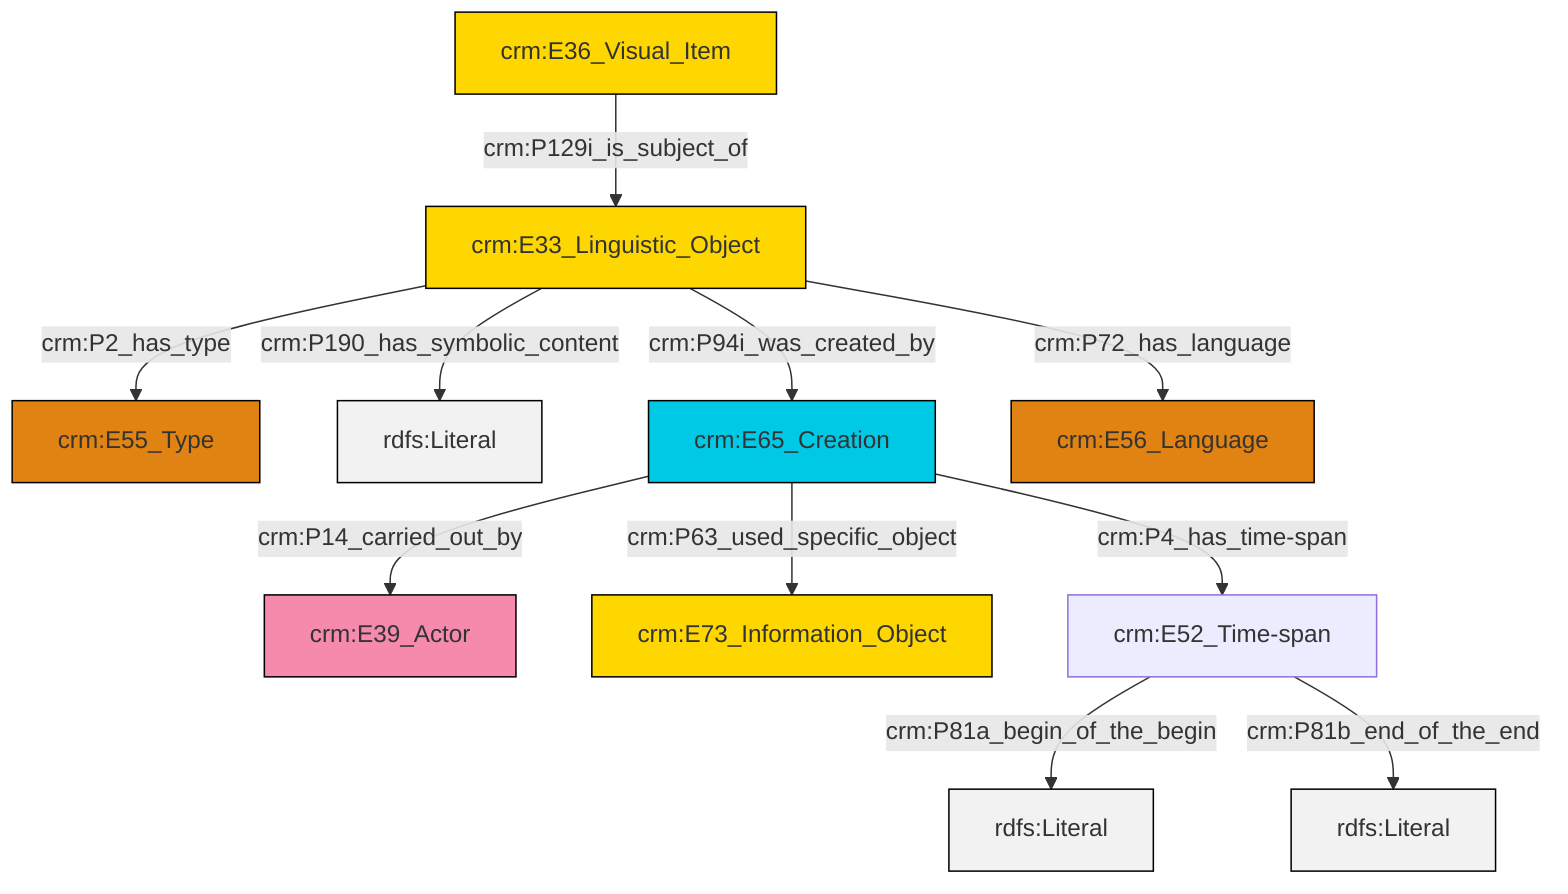 graph TD
classDef Literal fill:#f2f2f2,stroke:#000000;
classDef CRM_Entity fill:#FFFFFF,stroke:#000000;
classDef Temporal_Entity fill:#00C9E6, stroke:#000000;
classDef Type fill:#E18312, stroke:#000000;
classDef Time-Span fill:#2C9C91, stroke:#000000;
classDef Appellation fill:#FFEB7F, stroke:#000000;
classDef Place fill:#008836, stroke:#000000;
classDef Persistent_Item fill:#B266B2, stroke:#000000;
classDef Conceptual_Object fill:#FFD700, stroke:#000000;
classDef Physical_Thing fill:#D2B48C, stroke:#000000;
classDef Actor fill:#f58aad, stroke:#000000;
classDef PC_Classes fill:#4ce600, stroke:#000000;
classDef Multi fill:#cccccc,stroke:#000000;

6["crm:E33_Linguistic_Object"]:::Conceptual_Object -->|crm:P190_has_symbolic_content| 8[rdfs:Literal]:::Literal
9["crm:E65_Creation"]:::Temporal_Entity -->|crm:P63_used_specific_object| 4["crm:E73_Information_Object"]:::Conceptual_Object
10["crm:E36_Visual_Item"]:::Conceptual_Object -->|crm:P129i_is_subject_of| 6["crm:E33_Linguistic_Object"]:::Conceptual_Object
11["crm:E52_Time-span"]:::Default -->|crm:P81a_begin_of_the_begin| 12[rdfs:Literal]:::Literal
6["crm:E33_Linguistic_Object"]:::Conceptual_Object -->|crm:P72_has_language| 13["crm:E56_Language"]:::Type
6["crm:E33_Linguistic_Object"]:::Conceptual_Object -->|crm:P2_has_type| 0["crm:E55_Type"]:::Type
6["crm:E33_Linguistic_Object"]:::Conceptual_Object -->|crm:P94i_was_created_by| 9["crm:E65_Creation"]:::Temporal_Entity
11["crm:E52_Time-span"]:::Default -->|crm:P81b_end_of_the_end| 17[rdfs:Literal]:::Literal
9["crm:E65_Creation"]:::Temporal_Entity -->|crm:P14_carried_out_by| 2["crm:E39_Actor"]:::Actor
9["crm:E65_Creation"]:::Temporal_Entity -->|crm:P4_has_time-span| 11["crm:E52_Time-span"]:::Default
